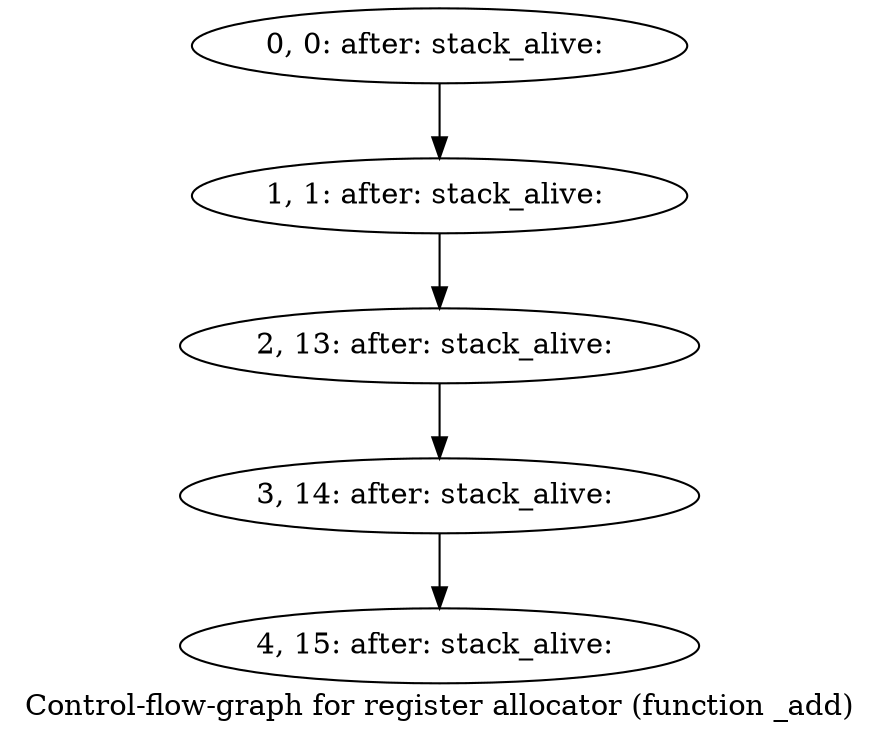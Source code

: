 digraph G {
graph [label="Control-flow-graph for register allocator (function _add)"]
0[label="0, 0: after: stack_alive: "];
1[label="1, 1: after: stack_alive: "];
2[label="2, 13: after: stack_alive: "];
3[label="3, 14: after: stack_alive: "];
4[label="4, 15: after: stack_alive: "];
0->1 ;
1->2 ;
2->3 ;
3->4 ;
}
